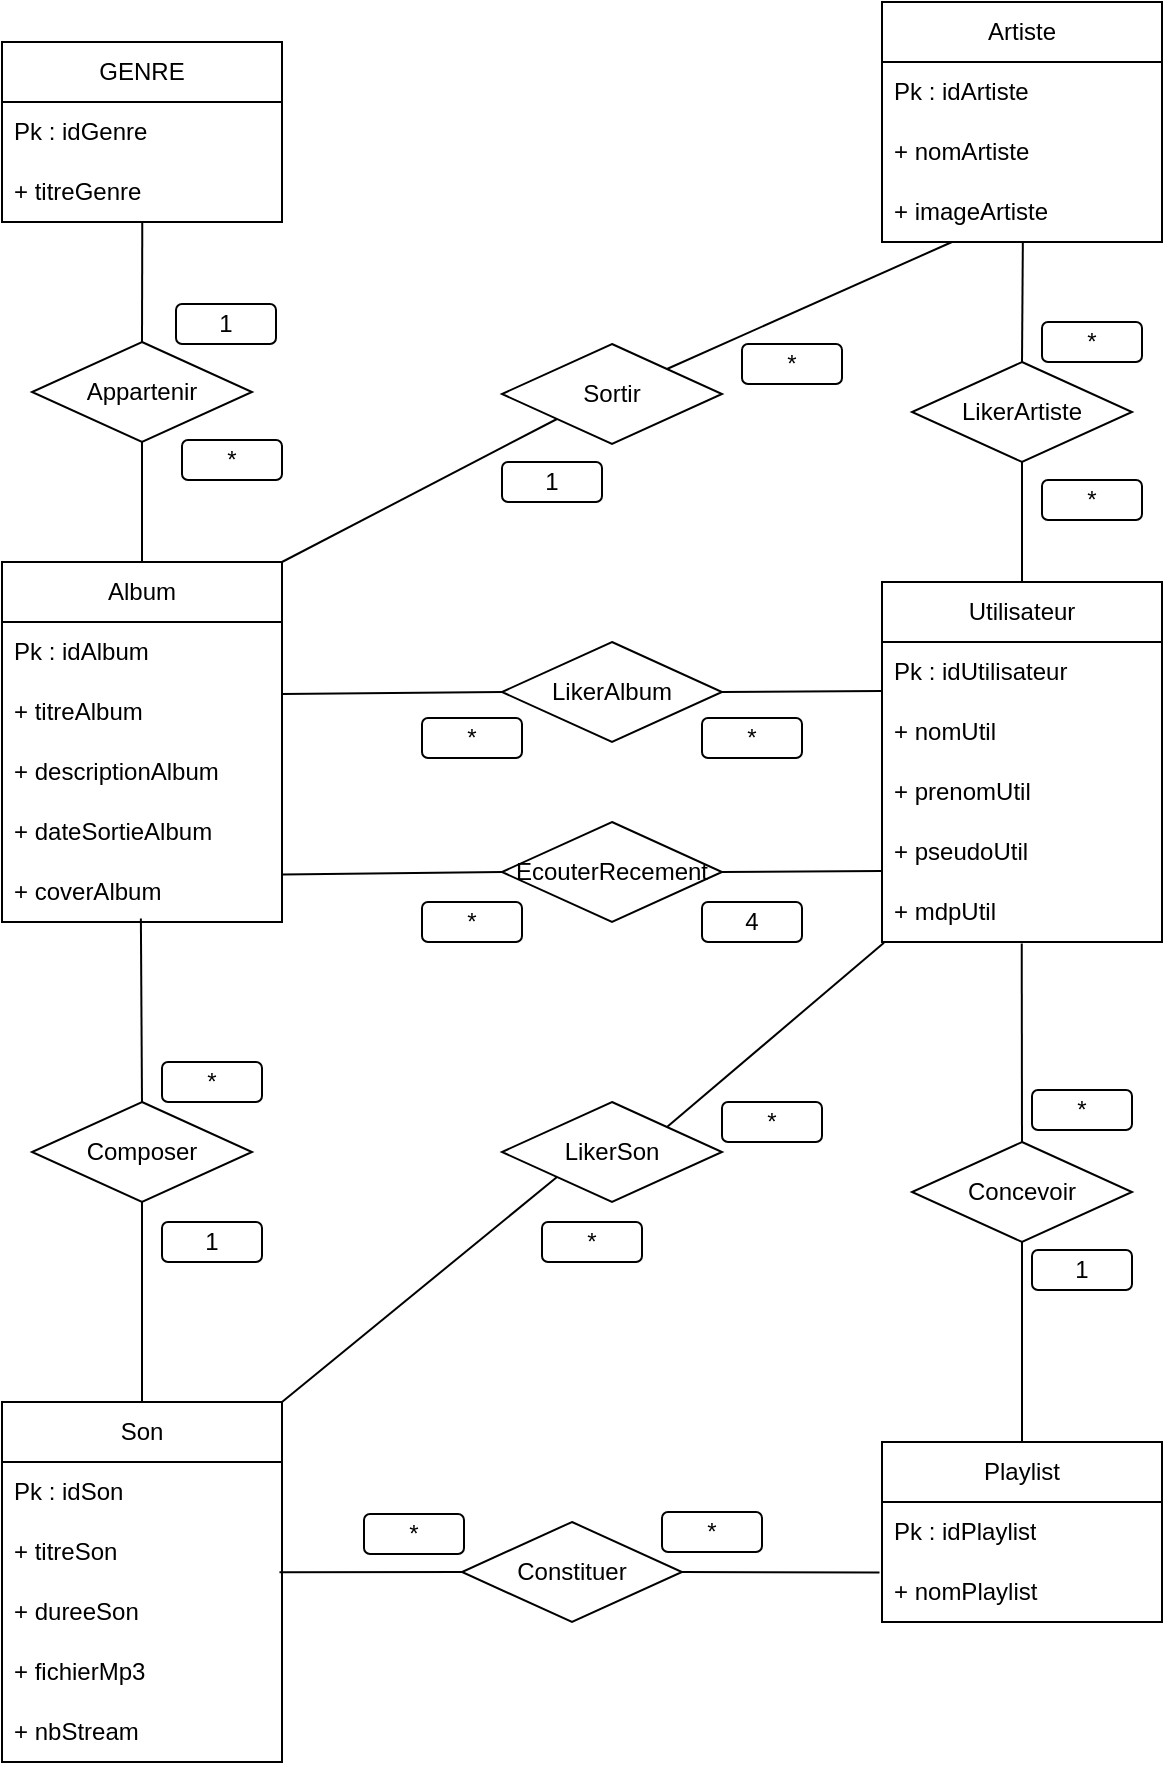 <mxfile version="21.2.8" type="device">
  <diagram name="Page-1" id="2uQ3SQ_AGPYORQNNaHPl">
    <mxGraphModel dx="954" dy="674" grid="1" gridSize="10" guides="1" tooltips="1" connect="1" arrows="1" fold="1" page="1" pageScale="1" pageWidth="1000" pageHeight="1100" math="0" shadow="0">
      <root>
        <mxCell id="0" />
        <mxCell id="1" parent="0" />
        <mxCell id="IuXfnVJ2rITcJYY4_jFk-1" value="Album" style="swimlane;fontStyle=0;childLayout=stackLayout;horizontal=1;startSize=30;horizontalStack=0;resizeParent=1;resizeParentMax=0;resizeLast=0;collapsible=1;marginBottom=0;whiteSpace=wrap;html=1;" parent="1" vertex="1">
          <mxGeometry x="160" y="390" width="140" height="180" as="geometry" />
        </mxCell>
        <mxCell id="IuXfnVJ2rITcJYY4_jFk-2" value="Pk : idAlbum" style="text;strokeColor=none;fillColor=none;align=left;verticalAlign=middle;spacingLeft=4;spacingRight=4;overflow=hidden;points=[[0,0.5],[1,0.5]];portConstraint=eastwest;rotatable=0;whiteSpace=wrap;html=1;" parent="IuXfnVJ2rITcJYY4_jFk-1" vertex="1">
          <mxGeometry y="30" width="140" height="30" as="geometry" />
        </mxCell>
        <mxCell id="IuXfnVJ2rITcJYY4_jFk-3" value="+ titreAlbum" style="text;strokeColor=none;fillColor=none;align=left;verticalAlign=middle;spacingLeft=4;spacingRight=4;overflow=hidden;points=[[0,0.5],[1,0.5]];portConstraint=eastwest;rotatable=0;whiteSpace=wrap;html=1;" parent="IuXfnVJ2rITcJYY4_jFk-1" vertex="1">
          <mxGeometry y="60" width="140" height="30" as="geometry" />
        </mxCell>
        <mxCell id="IuXfnVJ2rITcJYY4_jFk-4" value="+ descriptionAlbum" style="text;strokeColor=none;fillColor=none;align=left;verticalAlign=middle;spacingLeft=4;spacingRight=4;overflow=hidden;points=[[0,0.5],[1,0.5]];portConstraint=eastwest;rotatable=0;whiteSpace=wrap;html=1;" parent="IuXfnVJ2rITcJYY4_jFk-1" vertex="1">
          <mxGeometry y="90" width="140" height="30" as="geometry" />
        </mxCell>
        <mxCell id="IuXfnVJ2rITcJYY4_jFk-33" value="+ dateSortieAlbum" style="text;strokeColor=none;fillColor=none;align=left;verticalAlign=middle;spacingLeft=4;spacingRight=4;overflow=hidden;points=[[0,0.5],[1,0.5]];portConstraint=eastwest;rotatable=0;whiteSpace=wrap;html=1;" parent="IuXfnVJ2rITcJYY4_jFk-1" vertex="1">
          <mxGeometry y="120" width="140" height="30" as="geometry" />
        </mxCell>
        <mxCell id="IuXfnVJ2rITcJYY4_jFk-34" value="+ coverAlbum" style="text;strokeColor=none;fillColor=none;align=left;verticalAlign=middle;spacingLeft=4;spacingRight=4;overflow=hidden;points=[[0,0.5],[1,0.5]];portConstraint=eastwest;rotatable=0;whiteSpace=wrap;html=1;" parent="IuXfnVJ2rITcJYY4_jFk-1" vertex="1">
          <mxGeometry y="150" width="140" height="30" as="geometry" />
        </mxCell>
        <mxCell id="IuXfnVJ2rITcJYY4_jFk-5" value="Son" style="swimlane;fontStyle=0;childLayout=stackLayout;horizontal=1;startSize=30;horizontalStack=0;resizeParent=1;resizeParentMax=0;resizeLast=0;collapsible=1;marginBottom=0;whiteSpace=wrap;html=1;" parent="1" vertex="1">
          <mxGeometry x="160" y="810" width="140" height="180" as="geometry" />
        </mxCell>
        <mxCell id="IuXfnVJ2rITcJYY4_jFk-6" value="Pk : idSon" style="text;strokeColor=none;fillColor=none;align=left;verticalAlign=middle;spacingLeft=4;spacingRight=4;overflow=hidden;points=[[0,0.5],[1,0.5]];portConstraint=eastwest;rotatable=0;whiteSpace=wrap;html=1;" parent="IuXfnVJ2rITcJYY4_jFk-5" vertex="1">
          <mxGeometry y="30" width="140" height="30" as="geometry" />
        </mxCell>
        <mxCell id="IuXfnVJ2rITcJYY4_jFk-7" value="+ titreSon" style="text;strokeColor=none;fillColor=none;align=left;verticalAlign=middle;spacingLeft=4;spacingRight=4;overflow=hidden;points=[[0,0.5],[1,0.5]];portConstraint=eastwest;rotatable=0;whiteSpace=wrap;html=1;" parent="IuXfnVJ2rITcJYY4_jFk-5" vertex="1">
          <mxGeometry y="60" width="140" height="30" as="geometry" />
        </mxCell>
        <mxCell id="IuXfnVJ2rITcJYY4_jFk-8" value="+ dureeSon" style="text;strokeColor=none;fillColor=none;align=left;verticalAlign=middle;spacingLeft=4;spacingRight=4;overflow=hidden;points=[[0,0.5],[1,0.5]];portConstraint=eastwest;rotatable=0;whiteSpace=wrap;html=1;" parent="IuXfnVJ2rITcJYY4_jFk-5" vertex="1">
          <mxGeometry y="90" width="140" height="30" as="geometry" />
        </mxCell>
        <mxCell id="IuXfnVJ2rITcJYY4_jFk-32" value="+ fichierMp3" style="text;strokeColor=none;fillColor=none;align=left;verticalAlign=middle;spacingLeft=4;spacingRight=4;overflow=hidden;points=[[0,0.5],[1,0.5]];portConstraint=eastwest;rotatable=0;whiteSpace=wrap;html=1;" parent="IuXfnVJ2rITcJYY4_jFk-5" vertex="1">
          <mxGeometry y="120" width="140" height="30" as="geometry" />
        </mxCell>
        <mxCell id="lXBU07AeXJU2dTcZg_Sr-1" value="+ nbStream" style="text;strokeColor=none;fillColor=none;align=left;verticalAlign=middle;spacingLeft=4;spacingRight=4;overflow=hidden;points=[[0,0.5],[1,0.5]];portConstraint=eastwest;rotatable=0;whiteSpace=wrap;html=1;" parent="IuXfnVJ2rITcJYY4_jFk-5" vertex="1">
          <mxGeometry y="150" width="140" height="30" as="geometry" />
        </mxCell>
        <mxCell id="IuXfnVJ2rITcJYY4_jFk-10" value="1" style="rounded=1;whiteSpace=wrap;html=1;" parent="1" vertex="1">
          <mxGeometry x="240" y="720" width="50" height="20" as="geometry" />
        </mxCell>
        <mxCell id="IuXfnVJ2rITcJYY4_jFk-12" value="Artiste" style="swimlane;fontStyle=0;childLayout=stackLayout;horizontal=1;startSize=30;horizontalStack=0;resizeParent=1;resizeParentMax=0;resizeLast=0;collapsible=1;marginBottom=0;whiteSpace=wrap;html=1;" parent="1" vertex="1">
          <mxGeometry x="600" y="110" width="140" height="120" as="geometry" />
        </mxCell>
        <mxCell id="IuXfnVJ2rITcJYY4_jFk-13" value="Pk : idArtiste" style="text;strokeColor=none;fillColor=none;align=left;verticalAlign=middle;spacingLeft=4;spacingRight=4;overflow=hidden;points=[[0,0.5],[1,0.5]];portConstraint=eastwest;rotatable=0;whiteSpace=wrap;html=1;" parent="IuXfnVJ2rITcJYY4_jFk-12" vertex="1">
          <mxGeometry y="30" width="140" height="30" as="geometry" />
        </mxCell>
        <mxCell id="IuXfnVJ2rITcJYY4_jFk-14" value="+ nomArtiste" style="text;strokeColor=none;fillColor=none;align=left;verticalAlign=middle;spacingLeft=4;spacingRight=4;overflow=hidden;points=[[0,0.5],[1,0.5]];portConstraint=eastwest;rotatable=0;whiteSpace=wrap;html=1;" parent="IuXfnVJ2rITcJYY4_jFk-12" vertex="1">
          <mxGeometry y="60" width="140" height="30" as="geometry" />
        </mxCell>
        <mxCell id="IuXfnVJ2rITcJYY4_jFk-15" value="+ imageArtiste" style="text;strokeColor=none;fillColor=none;align=left;verticalAlign=middle;spacingLeft=4;spacingRight=4;overflow=hidden;points=[[0,0.5],[1,0.5]];portConstraint=eastwest;rotatable=0;whiteSpace=wrap;html=1;" parent="IuXfnVJ2rITcJYY4_jFk-12" vertex="1">
          <mxGeometry y="90" width="140" height="30" as="geometry" />
        </mxCell>
        <mxCell id="IuXfnVJ2rITcJYY4_jFk-17" value="*" style="rounded=1;whiteSpace=wrap;html=1;" parent="1" vertex="1">
          <mxGeometry x="530" y="281" width="50" height="20" as="geometry" />
        </mxCell>
        <mxCell id="IuXfnVJ2rITcJYY4_jFk-18" value="GENRE" style="swimlane;fontStyle=0;childLayout=stackLayout;horizontal=1;startSize=30;horizontalStack=0;resizeParent=1;resizeParentMax=0;resizeLast=0;collapsible=1;marginBottom=0;whiteSpace=wrap;html=1;" parent="1" vertex="1">
          <mxGeometry x="160" y="130" width="140" height="90" as="geometry" />
        </mxCell>
        <mxCell id="IuXfnVJ2rITcJYY4_jFk-19" value="Pk : idGenre" style="text;strokeColor=none;fillColor=none;align=left;verticalAlign=middle;spacingLeft=4;spacingRight=4;overflow=hidden;points=[[0,0.5],[1,0.5]];portConstraint=eastwest;rotatable=0;whiteSpace=wrap;html=1;" parent="IuXfnVJ2rITcJYY4_jFk-18" vertex="1">
          <mxGeometry y="30" width="140" height="30" as="geometry" />
        </mxCell>
        <mxCell id="IuXfnVJ2rITcJYY4_jFk-20" value="+ titreGenre" style="text;strokeColor=none;fillColor=none;align=left;verticalAlign=middle;spacingLeft=4;spacingRight=4;overflow=hidden;points=[[0,0.5],[1,0.5]];portConstraint=eastwest;rotatable=0;whiteSpace=wrap;html=1;" parent="IuXfnVJ2rITcJYY4_jFk-18" vertex="1">
          <mxGeometry y="60" width="140" height="30" as="geometry" />
        </mxCell>
        <mxCell id="IuXfnVJ2rITcJYY4_jFk-23" value="*" style="rounded=1;whiteSpace=wrap;html=1;" parent="1" vertex="1">
          <mxGeometry x="250" y="329" width="50" height="20" as="geometry" />
        </mxCell>
        <mxCell id="IuXfnVJ2rITcJYY4_jFk-24" value="Utilisateur" style="swimlane;fontStyle=0;childLayout=stackLayout;horizontal=1;startSize=30;horizontalStack=0;resizeParent=1;resizeParentMax=0;resizeLast=0;collapsible=1;marginBottom=0;whiteSpace=wrap;html=1;" parent="1" vertex="1">
          <mxGeometry x="600" y="400" width="140" height="180" as="geometry" />
        </mxCell>
        <mxCell id="IuXfnVJ2rITcJYY4_jFk-25" value="Pk : idUtilisateur" style="text;strokeColor=none;fillColor=none;align=left;verticalAlign=middle;spacingLeft=4;spacingRight=4;overflow=hidden;points=[[0,0.5],[1,0.5]];portConstraint=eastwest;rotatable=0;whiteSpace=wrap;html=1;" parent="IuXfnVJ2rITcJYY4_jFk-24" vertex="1">
          <mxGeometry y="30" width="140" height="30" as="geometry" />
        </mxCell>
        <mxCell id="IuXfnVJ2rITcJYY4_jFk-26" value="+ nomUtil" style="text;strokeColor=none;fillColor=none;align=left;verticalAlign=middle;spacingLeft=4;spacingRight=4;overflow=hidden;points=[[0,0.5],[1,0.5]];portConstraint=eastwest;rotatable=0;whiteSpace=wrap;html=1;" parent="IuXfnVJ2rITcJYY4_jFk-24" vertex="1">
          <mxGeometry y="60" width="140" height="30" as="geometry" />
        </mxCell>
        <mxCell id="IuXfnVJ2rITcJYY4_jFk-27" value="+ prenomUtil" style="text;strokeColor=none;fillColor=none;align=left;verticalAlign=middle;spacingLeft=4;spacingRight=4;overflow=hidden;points=[[0,0.5],[1,0.5]];portConstraint=eastwest;rotatable=0;whiteSpace=wrap;html=1;" parent="IuXfnVJ2rITcJYY4_jFk-24" vertex="1">
          <mxGeometry y="90" width="140" height="30" as="geometry" />
        </mxCell>
        <mxCell id="IuXfnVJ2rITcJYY4_jFk-37" value="+ pseudoUtil" style="text;strokeColor=none;fillColor=none;align=left;verticalAlign=middle;spacingLeft=4;spacingRight=4;overflow=hidden;points=[[0,0.5],[1,0.5]];portConstraint=eastwest;rotatable=0;whiteSpace=wrap;html=1;" parent="IuXfnVJ2rITcJYY4_jFk-24" vertex="1">
          <mxGeometry y="120" width="140" height="30" as="geometry" />
        </mxCell>
        <mxCell id="IuXfnVJ2rITcJYY4_jFk-38" value="+ mdpUtil" style="text;strokeColor=none;fillColor=none;align=left;verticalAlign=middle;spacingLeft=4;spacingRight=4;overflow=hidden;points=[[0,0.5],[1,0.5]];portConstraint=eastwest;rotatable=0;whiteSpace=wrap;html=1;" parent="IuXfnVJ2rITcJYY4_jFk-24" vertex="1">
          <mxGeometry y="150" width="140" height="30" as="geometry" />
        </mxCell>
        <mxCell id="IuXfnVJ2rITcJYY4_jFk-28" value="Playlist" style="swimlane;fontStyle=0;childLayout=stackLayout;horizontal=1;startSize=30;horizontalStack=0;resizeParent=1;resizeParentMax=0;resizeLast=0;collapsible=1;marginBottom=0;whiteSpace=wrap;html=1;" parent="1" vertex="1">
          <mxGeometry x="600" y="830" width="140" height="90" as="geometry" />
        </mxCell>
        <mxCell id="IuXfnVJ2rITcJYY4_jFk-29" value="Pk : idPlaylist" style="text;strokeColor=none;fillColor=none;align=left;verticalAlign=middle;spacingLeft=4;spacingRight=4;overflow=hidden;points=[[0,0.5],[1,0.5]];portConstraint=eastwest;rotatable=0;whiteSpace=wrap;html=1;" parent="IuXfnVJ2rITcJYY4_jFk-28" vertex="1">
          <mxGeometry y="30" width="140" height="30" as="geometry" />
        </mxCell>
        <mxCell id="IuXfnVJ2rITcJYY4_jFk-30" value="+ nomPlaylist" style="text;strokeColor=none;fillColor=none;align=left;verticalAlign=middle;spacingLeft=4;spacingRight=4;overflow=hidden;points=[[0,0.5],[1,0.5]];portConstraint=eastwest;rotatable=0;whiteSpace=wrap;html=1;" parent="IuXfnVJ2rITcJYY4_jFk-28" vertex="1">
          <mxGeometry y="60" width="140" height="30" as="geometry" />
        </mxCell>
        <mxCell id="IuXfnVJ2rITcJYY4_jFk-43" value="*" style="rounded=1;whiteSpace=wrap;html=1;" parent="1" vertex="1">
          <mxGeometry x="490" y="865" width="50" height="20" as="geometry" />
        </mxCell>
        <mxCell id="IuXfnVJ2rITcJYY4_jFk-45" value="*" style="rounded=1;whiteSpace=wrap;html=1;" parent="1" vertex="1">
          <mxGeometry x="675" y="654" width="50" height="20" as="geometry" />
        </mxCell>
        <mxCell id="IuXfnVJ2rITcJYY4_jFk-46" value="Composer" style="rhombus;whiteSpace=wrap;html=1;" parent="1" vertex="1">
          <mxGeometry x="175" y="660" width="110" height="50" as="geometry" />
        </mxCell>
        <mxCell id="IuXfnVJ2rITcJYY4_jFk-47" value="" style="endArrow=none;html=1;rounded=0;exitX=0.5;exitY=0;exitDx=0;exitDy=0;entryX=0.5;entryY=1;entryDx=0;entryDy=0;" parent="1" source="IuXfnVJ2rITcJYY4_jFk-5" target="IuXfnVJ2rITcJYY4_jFk-46" edge="1">
          <mxGeometry width="50" height="50" relative="1" as="geometry">
            <mxPoint x="240" y="740" as="sourcePoint" />
            <mxPoint x="290" y="690" as="targetPoint" />
          </mxGeometry>
        </mxCell>
        <mxCell id="IuXfnVJ2rITcJYY4_jFk-48" value="" style="endArrow=none;html=1;rounded=0;exitX=0.5;exitY=0;exitDx=0;exitDy=0;entryX=0.496;entryY=0.94;entryDx=0;entryDy=0;entryPerimeter=0;" parent="1" source="IuXfnVJ2rITcJYY4_jFk-46" target="IuXfnVJ2rITcJYY4_jFk-34" edge="1">
          <mxGeometry width="50" height="50" relative="1" as="geometry">
            <mxPoint x="240" y="820" as="sourcePoint" />
            <mxPoint x="240" y="710" as="targetPoint" />
          </mxGeometry>
        </mxCell>
        <mxCell id="IuXfnVJ2rITcJYY4_jFk-49" value="*" style="rounded=1;whiteSpace=wrap;html=1;" parent="1" vertex="1">
          <mxGeometry x="240" y="640" width="50" height="20" as="geometry" />
        </mxCell>
        <mxCell id="IuXfnVJ2rITcJYY4_jFk-51" value="Appartenir" style="rhombus;whiteSpace=wrap;html=1;" parent="1" vertex="1">
          <mxGeometry x="175" y="280" width="110" height="50" as="geometry" />
        </mxCell>
        <mxCell id="IuXfnVJ2rITcJYY4_jFk-52" value="" style="endArrow=none;html=1;rounded=0;exitX=0.5;exitY=0;exitDx=0;exitDy=0;entryX=0.5;entryY=1;entryDx=0;entryDy=0;" parent="1" source="IuXfnVJ2rITcJYY4_jFk-1" target="IuXfnVJ2rITcJYY4_jFk-51" edge="1">
          <mxGeometry width="50" height="50" relative="1" as="geometry">
            <mxPoint x="150" y="360" as="sourcePoint" />
            <mxPoint x="200" y="310" as="targetPoint" />
          </mxGeometry>
        </mxCell>
        <mxCell id="IuXfnVJ2rITcJYY4_jFk-53" value="" style="endArrow=none;html=1;rounded=0;exitX=0.5;exitY=0;exitDx=0;exitDy=0;entryX=0.501;entryY=1.018;entryDx=0;entryDy=0;entryPerimeter=0;" parent="1" source="IuXfnVJ2rITcJYY4_jFk-51" target="IuXfnVJ2rITcJYY4_jFk-20" edge="1">
          <mxGeometry width="50" height="50" relative="1" as="geometry">
            <mxPoint x="264.6" y="250" as="sourcePoint" />
            <mxPoint x="264.6" y="190" as="targetPoint" />
          </mxGeometry>
        </mxCell>
        <mxCell id="IuXfnVJ2rITcJYY4_jFk-54" value="1" style="rounded=1;whiteSpace=wrap;html=1;" parent="1" vertex="1">
          <mxGeometry x="247" y="261" width="50" height="20" as="geometry" />
        </mxCell>
        <mxCell id="IuXfnVJ2rITcJYY4_jFk-55" value="Sortir" style="rhombus;whiteSpace=wrap;html=1;" parent="1" vertex="1">
          <mxGeometry x="410" y="281" width="110" height="50" as="geometry" />
        </mxCell>
        <mxCell id="IuXfnVJ2rITcJYY4_jFk-56" value="" style="endArrow=none;html=1;rounded=0;exitX=1;exitY=0;exitDx=0;exitDy=0;entryX=0;entryY=1;entryDx=0;entryDy=0;" parent="1" source="IuXfnVJ2rITcJYY4_jFk-1" target="IuXfnVJ2rITcJYY4_jFk-55" edge="1">
          <mxGeometry width="50" height="50" relative="1" as="geometry">
            <mxPoint x="320" y="380" as="sourcePoint" />
            <mxPoint x="370" y="330" as="targetPoint" />
          </mxGeometry>
        </mxCell>
        <mxCell id="IuXfnVJ2rITcJYY4_jFk-57" value="" style="endArrow=none;html=1;rounded=0;exitX=1;exitY=0;exitDx=0;exitDy=0;entryX=0.25;entryY=1;entryDx=0;entryDy=0;" parent="1" source="IuXfnVJ2rITcJYY4_jFk-55" target="IuXfnVJ2rITcJYY4_jFk-12" edge="1">
          <mxGeometry width="50" height="50" relative="1" as="geometry">
            <mxPoint x="310" y="400" as="sourcePoint" />
            <mxPoint x="428" y="347" as="targetPoint" />
          </mxGeometry>
        </mxCell>
        <mxCell id="IuXfnVJ2rITcJYY4_jFk-58" value="1" style="rounded=1;whiteSpace=wrap;html=1;" parent="1" vertex="1">
          <mxGeometry x="410" y="340" width="50" height="20" as="geometry" />
        </mxCell>
        <mxCell id="IuXfnVJ2rITcJYY4_jFk-59" value="Constituer" style="rhombus;whiteSpace=wrap;html=1;" parent="1" vertex="1">
          <mxGeometry x="390" y="870" width="110" height="50" as="geometry" />
        </mxCell>
        <mxCell id="IuXfnVJ2rITcJYY4_jFk-60" value="" style="endArrow=none;html=1;rounded=0;exitX=0;exitY=0.5;exitDx=0;exitDy=0;entryX=0.991;entryY=0.839;entryDx=0;entryDy=0;entryPerimeter=0;" parent="1" source="IuXfnVJ2rITcJYY4_jFk-59" target="IuXfnVJ2rITcJYY4_jFk-7" edge="1">
          <mxGeometry width="50" height="50" relative="1" as="geometry">
            <mxPoint x="320" y="920" as="sourcePoint" />
            <mxPoint x="370" y="870" as="targetPoint" />
          </mxGeometry>
        </mxCell>
        <mxCell id="IuXfnVJ2rITcJYY4_jFk-61" value="" style="endArrow=none;html=1;rounded=0;exitX=-0.009;exitY=0.173;exitDx=0;exitDy=0;entryX=1;entryY=0.5;entryDx=0;entryDy=0;exitPerimeter=0;" parent="1" source="IuXfnVJ2rITcJYY4_jFk-30" target="IuXfnVJ2rITcJYY4_jFk-59" edge="1">
          <mxGeometry width="50" height="50" relative="1" as="geometry">
            <mxPoint x="400" y="905" as="sourcePoint" />
            <mxPoint x="309" y="905" as="targetPoint" />
          </mxGeometry>
        </mxCell>
        <mxCell id="IuXfnVJ2rITcJYY4_jFk-62" value="*" style="rounded=1;whiteSpace=wrap;html=1;" parent="1" vertex="1">
          <mxGeometry x="341" y="866" width="50" height="20" as="geometry" />
        </mxCell>
        <mxCell id="IuXfnVJ2rITcJYY4_jFk-63" value="Concevoir" style="rhombus;whiteSpace=wrap;html=1;" parent="1" vertex="1">
          <mxGeometry x="615" y="680" width="110" height="50" as="geometry" />
        </mxCell>
        <mxCell id="IuXfnVJ2rITcJYY4_jFk-64" value="" style="endArrow=none;html=1;rounded=0;entryX=0.5;entryY=1;entryDx=0;entryDy=0;exitX=0.5;exitY=0;exitDx=0;exitDy=0;" parent="1" source="IuXfnVJ2rITcJYY4_jFk-28" target="IuXfnVJ2rITcJYY4_jFk-63" edge="1">
          <mxGeometry width="50" height="50" relative="1" as="geometry">
            <mxPoint x="570" y="780" as="sourcePoint" />
            <mxPoint x="620" y="730" as="targetPoint" />
          </mxGeometry>
        </mxCell>
        <mxCell id="IuXfnVJ2rITcJYY4_jFk-65" value="" style="endArrow=none;html=1;rounded=0;entryX=0.499;entryY=1.024;entryDx=0;entryDy=0;exitX=0.5;exitY=0;exitDx=0;exitDy=0;entryPerimeter=0;" parent="1" source="IuXfnVJ2rITcJYY4_jFk-63" target="IuXfnVJ2rITcJYY4_jFk-38" edge="1">
          <mxGeometry width="50" height="50" relative="1" as="geometry">
            <mxPoint x="680" y="840" as="sourcePoint" />
            <mxPoint x="680" y="740" as="targetPoint" />
          </mxGeometry>
        </mxCell>
        <mxCell id="IuXfnVJ2rITcJYY4_jFk-66" value="1" style="rounded=1;whiteSpace=wrap;html=1;" parent="1" vertex="1">
          <mxGeometry x="675" y="734" width="50" height="20" as="geometry" />
        </mxCell>
        <mxCell id="IuXfnVJ2rITcJYY4_jFk-67" value="LikerSon" style="rhombus;whiteSpace=wrap;html=1;" parent="1" vertex="1">
          <mxGeometry x="410" y="660" width="110" height="50" as="geometry" />
        </mxCell>
        <mxCell id="IuXfnVJ2rITcJYY4_jFk-68" value="LikerAlbum" style="rhombus;whiteSpace=wrap;html=1;" parent="1" vertex="1">
          <mxGeometry x="410" y="430" width="110" height="50" as="geometry" />
        </mxCell>
        <mxCell id="IuXfnVJ2rITcJYY4_jFk-69" value="EcouterRecement" style="rhombus;whiteSpace=wrap;html=1;" parent="1" vertex="1">
          <mxGeometry x="410" y="520" width="110" height="50" as="geometry" />
        </mxCell>
        <mxCell id="IuXfnVJ2rITcJYY4_jFk-70" value="LikerArtiste" style="rhombus;whiteSpace=wrap;html=1;" parent="1" vertex="1">
          <mxGeometry x="615" y="290" width="110" height="50" as="geometry" />
        </mxCell>
        <mxCell id="IuXfnVJ2rITcJYY4_jFk-73" value="*" style="rounded=1;whiteSpace=wrap;html=1;" parent="1" vertex="1">
          <mxGeometry x="430" y="720" width="50" height="20" as="geometry" />
        </mxCell>
        <mxCell id="IuXfnVJ2rITcJYY4_jFk-74" value="*" style="rounded=1;whiteSpace=wrap;html=1;" parent="1" vertex="1">
          <mxGeometry x="520" y="660" width="50" height="20" as="geometry" />
        </mxCell>
        <mxCell id="IuXfnVJ2rITcJYY4_jFk-75" value="" style="endArrow=none;html=1;rounded=0;exitX=1;exitY=0;exitDx=0;exitDy=0;entryX=0;entryY=1;entryDx=0;entryDy=0;" parent="1" source="IuXfnVJ2rITcJYY4_jFk-5" target="IuXfnVJ2rITcJYY4_jFk-67" edge="1">
          <mxGeometry width="50" height="50" relative="1" as="geometry">
            <mxPoint x="300" y="760" as="sourcePoint" />
            <mxPoint x="350" y="710" as="targetPoint" />
          </mxGeometry>
        </mxCell>
        <mxCell id="IuXfnVJ2rITcJYY4_jFk-76" value="" style="endArrow=none;html=1;rounded=0;exitX=0.007;exitY=1.013;exitDx=0;exitDy=0;exitPerimeter=0;entryX=1;entryY=0;entryDx=0;entryDy=0;" parent="1" source="IuXfnVJ2rITcJYY4_jFk-38" target="IuXfnVJ2rITcJYY4_jFk-67" edge="1">
          <mxGeometry width="50" height="50" relative="1" as="geometry">
            <mxPoint x="310" y="820" as="sourcePoint" />
            <mxPoint x="500" y="620" as="targetPoint" />
          </mxGeometry>
        </mxCell>
        <mxCell id="IuXfnVJ2rITcJYY4_jFk-77" value="" style="endArrow=none;html=1;rounded=0;exitX=0;exitY=0.5;exitDx=0;exitDy=0;entryX=1.002;entryY=0.208;entryDx=0;entryDy=0;entryPerimeter=0;" parent="1" source="IuXfnVJ2rITcJYY4_jFk-69" target="IuXfnVJ2rITcJYY4_jFk-34" edge="1">
          <mxGeometry width="50" height="50" relative="1" as="geometry">
            <mxPoint x="310" y="820" as="sourcePoint" />
            <mxPoint x="448" y="708" as="targetPoint" />
          </mxGeometry>
        </mxCell>
        <mxCell id="IuXfnVJ2rITcJYY4_jFk-78" value="" style="endArrow=none;html=1;rounded=0;exitX=0;exitY=0.5;exitDx=0;exitDy=0;entryX=1;entryY=0.5;entryDx=0;entryDy=0;" parent="1" target="IuXfnVJ2rITcJYY4_jFk-69" edge="1">
          <mxGeometry width="50" height="50" relative="1" as="geometry">
            <mxPoint x="600" y="544.5" as="sourcePoint" />
            <mxPoint x="490" y="545.5" as="targetPoint" />
          </mxGeometry>
        </mxCell>
        <mxCell id="IuXfnVJ2rITcJYY4_jFk-79" value="4" style="rounded=1;whiteSpace=wrap;html=1;" parent="1" vertex="1">
          <mxGeometry x="510" y="560" width="50" height="20" as="geometry" />
        </mxCell>
        <mxCell id="IuXfnVJ2rITcJYY4_jFk-80" value="*" style="rounded=1;whiteSpace=wrap;html=1;" parent="1" vertex="1">
          <mxGeometry x="370" y="560" width="50" height="20" as="geometry" />
        </mxCell>
        <mxCell id="IuXfnVJ2rITcJYY4_jFk-81" value="" style="endArrow=none;html=1;rounded=0;exitX=0;exitY=0.5;exitDx=0;exitDy=0;entryX=1.002;entryY=0.208;entryDx=0;entryDy=0;entryPerimeter=0;" parent="1" edge="1">
          <mxGeometry width="50" height="50" relative="1" as="geometry">
            <mxPoint x="410" y="455" as="sourcePoint" />
            <mxPoint x="300" y="456" as="targetPoint" />
          </mxGeometry>
        </mxCell>
        <mxCell id="IuXfnVJ2rITcJYY4_jFk-82" value="" style="endArrow=none;html=1;rounded=0;exitX=0;exitY=0.5;exitDx=0;exitDy=0;entryX=1;entryY=0.5;entryDx=0;entryDy=0;" parent="1" edge="1">
          <mxGeometry width="50" height="50" relative="1" as="geometry">
            <mxPoint x="600" y="454.5" as="sourcePoint" />
            <mxPoint x="520" y="455" as="targetPoint" />
          </mxGeometry>
        </mxCell>
        <mxCell id="IuXfnVJ2rITcJYY4_jFk-83" value="*" style="rounded=1;whiteSpace=wrap;html=1;" parent="1" vertex="1">
          <mxGeometry x="510" y="468" width="50" height="20" as="geometry" />
        </mxCell>
        <mxCell id="IuXfnVJ2rITcJYY4_jFk-84" value="*" style="rounded=1;whiteSpace=wrap;html=1;" parent="1" vertex="1">
          <mxGeometry x="370" y="468" width="50" height="20" as="geometry" />
        </mxCell>
        <mxCell id="IuXfnVJ2rITcJYY4_jFk-85" value="" style="endArrow=none;html=1;rounded=0;entryX=0.5;entryY=1;entryDx=0;entryDy=0;exitX=0.5;exitY=0;exitDx=0;exitDy=0;" parent="1" source="IuXfnVJ2rITcJYY4_jFk-24" target="IuXfnVJ2rITcJYY4_jFk-70" edge="1">
          <mxGeometry width="50" height="50" relative="1" as="geometry">
            <mxPoint x="610" y="430" as="sourcePoint" />
            <mxPoint x="660" y="380" as="targetPoint" />
          </mxGeometry>
        </mxCell>
        <mxCell id="IuXfnVJ2rITcJYY4_jFk-86" value="" style="endArrow=none;html=1;rounded=0;entryX=0.503;entryY=1.017;entryDx=0;entryDy=0;exitX=0.5;exitY=0;exitDx=0;exitDy=0;entryPerimeter=0;" parent="1" source="IuXfnVJ2rITcJYY4_jFk-70" target="IuXfnVJ2rITcJYY4_jFk-15" edge="1">
          <mxGeometry width="50" height="50" relative="1" as="geometry">
            <mxPoint x="680" y="410" as="sourcePoint" />
            <mxPoint x="680" y="350" as="targetPoint" />
          </mxGeometry>
        </mxCell>
        <mxCell id="IuXfnVJ2rITcJYY4_jFk-88" value="*" style="rounded=1;whiteSpace=wrap;html=1;" parent="1" vertex="1">
          <mxGeometry x="680" y="349" width="50" height="20" as="geometry" />
        </mxCell>
        <mxCell id="IuXfnVJ2rITcJYY4_jFk-89" value="*" style="rounded=1;whiteSpace=wrap;html=1;" parent="1" vertex="1">
          <mxGeometry x="680" y="270" width="50" height="20" as="geometry" />
        </mxCell>
      </root>
    </mxGraphModel>
  </diagram>
</mxfile>

